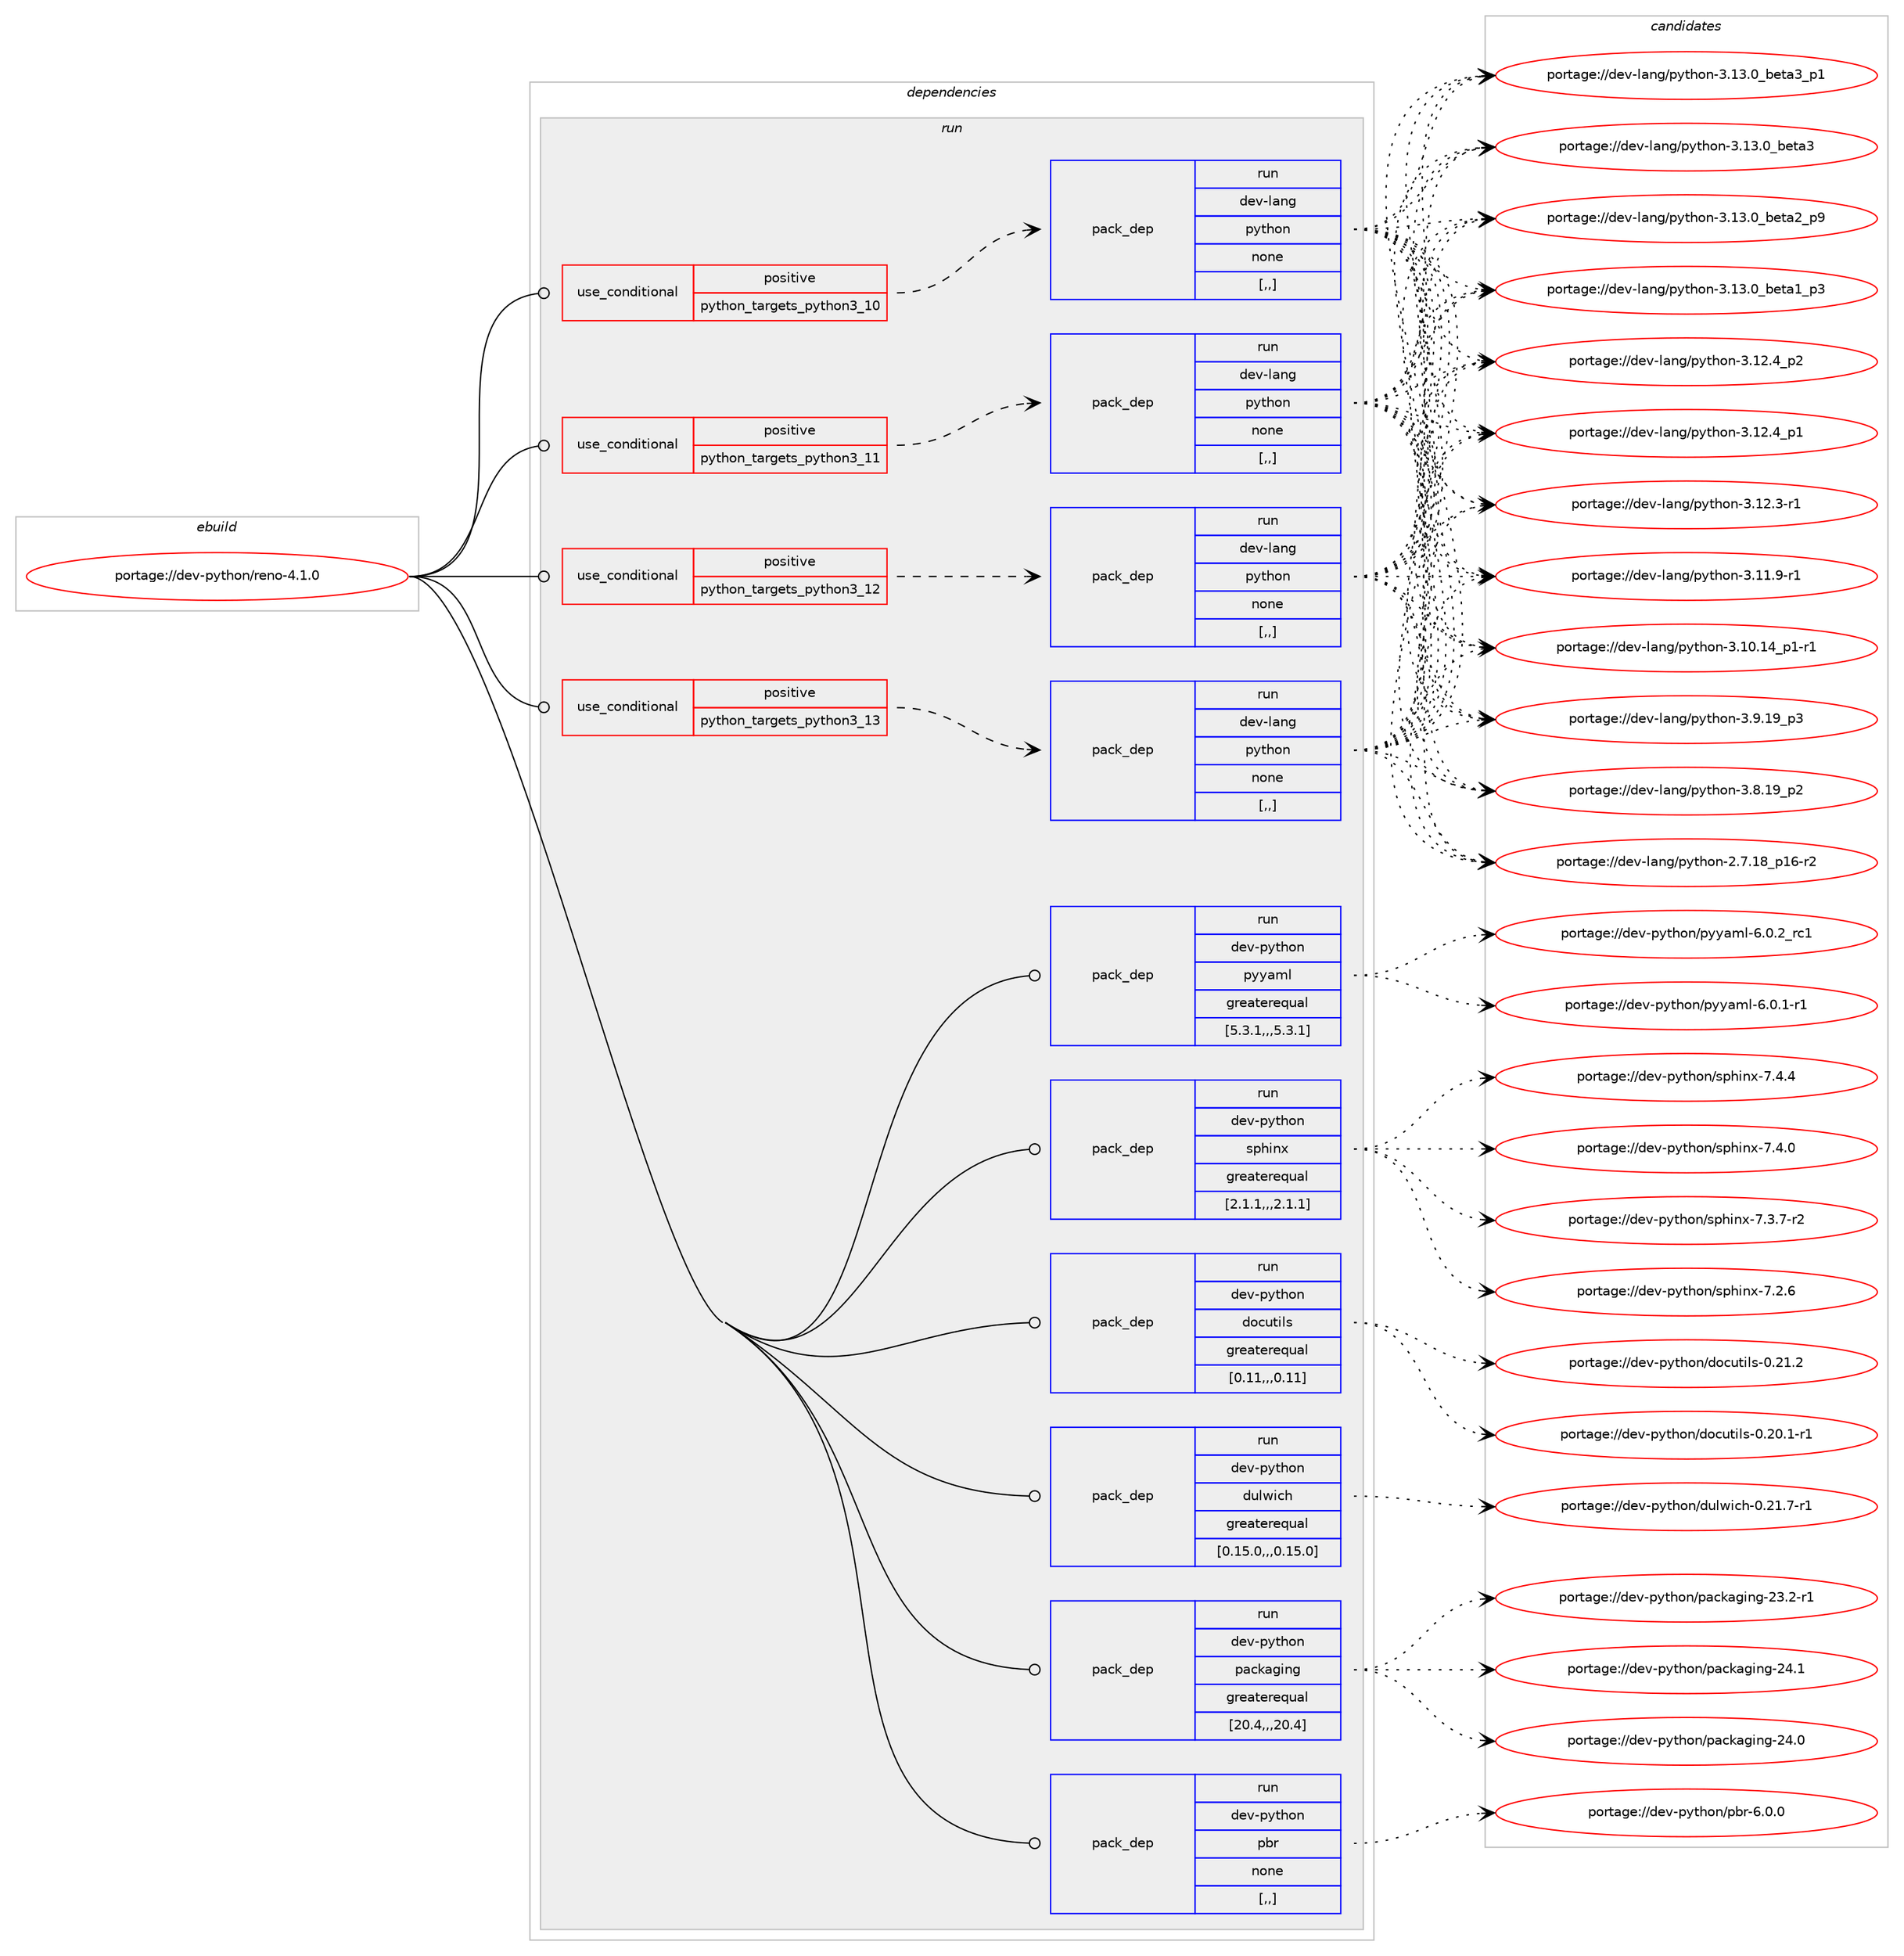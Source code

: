 digraph prolog {

# *************
# Graph options
# *************

newrank=true;
concentrate=true;
compound=true;
graph [rankdir=LR,fontname=Helvetica,fontsize=10,ranksep=1.5];#, ranksep=2.5, nodesep=0.2];
edge  [arrowhead=vee];
node  [fontname=Helvetica,fontsize=10];

# **********
# The ebuild
# **********

subgraph cluster_leftcol {
color=gray;
label=<<i>ebuild</i>>;
id [label="portage://dev-python/reno-4.1.0", color=red, width=4, href="../dev-python/reno-4.1.0.svg"];
}

# ****************
# The dependencies
# ****************

subgraph cluster_midcol {
color=gray;
label=<<i>dependencies</i>>;
subgraph cluster_compile {
fillcolor="#eeeeee";
style=filled;
label=<<i>compile</i>>;
}
subgraph cluster_compileandrun {
fillcolor="#eeeeee";
style=filled;
label=<<i>compile and run</i>>;
}
subgraph cluster_run {
fillcolor="#eeeeee";
style=filled;
label=<<i>run</i>>;
subgraph cond38784 {
dependency161304 [label=<<TABLE BORDER="0" CELLBORDER="1" CELLSPACING="0" CELLPADDING="4"><TR><TD ROWSPAN="3" CELLPADDING="10">use_conditional</TD></TR><TR><TD>positive</TD></TR><TR><TD>python_targets_python3_10</TD></TR></TABLE>>, shape=none, color=red];
subgraph pack121248 {
dependency161305 [label=<<TABLE BORDER="0" CELLBORDER="1" CELLSPACING="0" CELLPADDING="4" WIDTH="220"><TR><TD ROWSPAN="6" CELLPADDING="30">pack_dep</TD></TR><TR><TD WIDTH="110">run</TD></TR><TR><TD>dev-lang</TD></TR><TR><TD>python</TD></TR><TR><TD>none</TD></TR><TR><TD>[,,]</TD></TR></TABLE>>, shape=none, color=blue];
}
dependency161304:e -> dependency161305:w [weight=20,style="dashed",arrowhead="vee"];
}
id:e -> dependency161304:w [weight=20,style="solid",arrowhead="odot"];
subgraph cond38785 {
dependency161306 [label=<<TABLE BORDER="0" CELLBORDER="1" CELLSPACING="0" CELLPADDING="4"><TR><TD ROWSPAN="3" CELLPADDING="10">use_conditional</TD></TR><TR><TD>positive</TD></TR><TR><TD>python_targets_python3_11</TD></TR></TABLE>>, shape=none, color=red];
subgraph pack121249 {
dependency161307 [label=<<TABLE BORDER="0" CELLBORDER="1" CELLSPACING="0" CELLPADDING="4" WIDTH="220"><TR><TD ROWSPAN="6" CELLPADDING="30">pack_dep</TD></TR><TR><TD WIDTH="110">run</TD></TR><TR><TD>dev-lang</TD></TR><TR><TD>python</TD></TR><TR><TD>none</TD></TR><TR><TD>[,,]</TD></TR></TABLE>>, shape=none, color=blue];
}
dependency161306:e -> dependency161307:w [weight=20,style="dashed",arrowhead="vee"];
}
id:e -> dependency161306:w [weight=20,style="solid",arrowhead="odot"];
subgraph cond38786 {
dependency161308 [label=<<TABLE BORDER="0" CELLBORDER="1" CELLSPACING="0" CELLPADDING="4"><TR><TD ROWSPAN="3" CELLPADDING="10">use_conditional</TD></TR><TR><TD>positive</TD></TR><TR><TD>python_targets_python3_12</TD></TR></TABLE>>, shape=none, color=red];
subgraph pack121250 {
dependency161309 [label=<<TABLE BORDER="0" CELLBORDER="1" CELLSPACING="0" CELLPADDING="4" WIDTH="220"><TR><TD ROWSPAN="6" CELLPADDING="30">pack_dep</TD></TR><TR><TD WIDTH="110">run</TD></TR><TR><TD>dev-lang</TD></TR><TR><TD>python</TD></TR><TR><TD>none</TD></TR><TR><TD>[,,]</TD></TR></TABLE>>, shape=none, color=blue];
}
dependency161308:e -> dependency161309:w [weight=20,style="dashed",arrowhead="vee"];
}
id:e -> dependency161308:w [weight=20,style="solid",arrowhead="odot"];
subgraph cond38787 {
dependency161310 [label=<<TABLE BORDER="0" CELLBORDER="1" CELLSPACING="0" CELLPADDING="4"><TR><TD ROWSPAN="3" CELLPADDING="10">use_conditional</TD></TR><TR><TD>positive</TD></TR><TR><TD>python_targets_python3_13</TD></TR></TABLE>>, shape=none, color=red];
subgraph pack121251 {
dependency161311 [label=<<TABLE BORDER="0" CELLBORDER="1" CELLSPACING="0" CELLPADDING="4" WIDTH="220"><TR><TD ROWSPAN="6" CELLPADDING="30">pack_dep</TD></TR><TR><TD WIDTH="110">run</TD></TR><TR><TD>dev-lang</TD></TR><TR><TD>python</TD></TR><TR><TD>none</TD></TR><TR><TD>[,,]</TD></TR></TABLE>>, shape=none, color=blue];
}
dependency161310:e -> dependency161311:w [weight=20,style="dashed",arrowhead="vee"];
}
id:e -> dependency161310:w [weight=20,style="solid",arrowhead="odot"];
subgraph pack121252 {
dependency161312 [label=<<TABLE BORDER="0" CELLBORDER="1" CELLSPACING="0" CELLPADDING="4" WIDTH="220"><TR><TD ROWSPAN="6" CELLPADDING="30">pack_dep</TD></TR><TR><TD WIDTH="110">run</TD></TR><TR><TD>dev-python</TD></TR><TR><TD>docutils</TD></TR><TR><TD>greaterequal</TD></TR><TR><TD>[0.11,,,0.11]</TD></TR></TABLE>>, shape=none, color=blue];
}
id:e -> dependency161312:w [weight=20,style="solid",arrowhead="odot"];
subgraph pack121253 {
dependency161313 [label=<<TABLE BORDER="0" CELLBORDER="1" CELLSPACING="0" CELLPADDING="4" WIDTH="220"><TR><TD ROWSPAN="6" CELLPADDING="30">pack_dep</TD></TR><TR><TD WIDTH="110">run</TD></TR><TR><TD>dev-python</TD></TR><TR><TD>dulwich</TD></TR><TR><TD>greaterequal</TD></TR><TR><TD>[0.15.0,,,0.15.0]</TD></TR></TABLE>>, shape=none, color=blue];
}
id:e -> dependency161313:w [weight=20,style="solid",arrowhead="odot"];
subgraph pack121254 {
dependency161314 [label=<<TABLE BORDER="0" CELLBORDER="1" CELLSPACING="0" CELLPADDING="4" WIDTH="220"><TR><TD ROWSPAN="6" CELLPADDING="30">pack_dep</TD></TR><TR><TD WIDTH="110">run</TD></TR><TR><TD>dev-python</TD></TR><TR><TD>packaging</TD></TR><TR><TD>greaterequal</TD></TR><TR><TD>[20.4,,,20.4]</TD></TR></TABLE>>, shape=none, color=blue];
}
id:e -> dependency161314:w [weight=20,style="solid",arrowhead="odot"];
subgraph pack121255 {
dependency161315 [label=<<TABLE BORDER="0" CELLBORDER="1" CELLSPACING="0" CELLPADDING="4" WIDTH="220"><TR><TD ROWSPAN="6" CELLPADDING="30">pack_dep</TD></TR><TR><TD WIDTH="110">run</TD></TR><TR><TD>dev-python</TD></TR><TR><TD>pbr</TD></TR><TR><TD>none</TD></TR><TR><TD>[,,]</TD></TR></TABLE>>, shape=none, color=blue];
}
id:e -> dependency161315:w [weight=20,style="solid",arrowhead="odot"];
subgraph pack121256 {
dependency161316 [label=<<TABLE BORDER="0" CELLBORDER="1" CELLSPACING="0" CELLPADDING="4" WIDTH="220"><TR><TD ROWSPAN="6" CELLPADDING="30">pack_dep</TD></TR><TR><TD WIDTH="110">run</TD></TR><TR><TD>dev-python</TD></TR><TR><TD>pyyaml</TD></TR><TR><TD>greaterequal</TD></TR><TR><TD>[5.3.1,,,5.3.1]</TD></TR></TABLE>>, shape=none, color=blue];
}
id:e -> dependency161316:w [weight=20,style="solid",arrowhead="odot"];
subgraph pack121257 {
dependency161317 [label=<<TABLE BORDER="0" CELLBORDER="1" CELLSPACING="0" CELLPADDING="4" WIDTH="220"><TR><TD ROWSPAN="6" CELLPADDING="30">pack_dep</TD></TR><TR><TD WIDTH="110">run</TD></TR><TR><TD>dev-python</TD></TR><TR><TD>sphinx</TD></TR><TR><TD>greaterequal</TD></TR><TR><TD>[2.1.1,,,2.1.1]</TD></TR></TABLE>>, shape=none, color=blue];
}
id:e -> dependency161317:w [weight=20,style="solid",arrowhead="odot"];
}
}

# **************
# The candidates
# **************

subgraph cluster_choices {
rank=same;
color=gray;
label=<<i>candidates</i>>;

subgraph choice121248 {
color=black;
nodesep=1;
choice10010111845108971101034711212111610411111045514649514648959810111697519511249 [label="portage://dev-lang/python-3.13.0_beta3_p1", color=red, width=4,href="../dev-lang/python-3.13.0_beta3_p1.svg"];
choice1001011184510897110103471121211161041111104551464951464895981011169751 [label="portage://dev-lang/python-3.13.0_beta3", color=red, width=4,href="../dev-lang/python-3.13.0_beta3.svg"];
choice10010111845108971101034711212111610411111045514649514648959810111697509511257 [label="portage://dev-lang/python-3.13.0_beta2_p9", color=red, width=4,href="../dev-lang/python-3.13.0_beta2_p9.svg"];
choice10010111845108971101034711212111610411111045514649514648959810111697499511251 [label="portage://dev-lang/python-3.13.0_beta1_p3", color=red, width=4,href="../dev-lang/python-3.13.0_beta1_p3.svg"];
choice100101118451089711010347112121116104111110455146495046529511250 [label="portage://dev-lang/python-3.12.4_p2", color=red, width=4,href="../dev-lang/python-3.12.4_p2.svg"];
choice100101118451089711010347112121116104111110455146495046529511249 [label="portage://dev-lang/python-3.12.4_p1", color=red, width=4,href="../dev-lang/python-3.12.4_p1.svg"];
choice100101118451089711010347112121116104111110455146495046514511449 [label="portage://dev-lang/python-3.12.3-r1", color=red, width=4,href="../dev-lang/python-3.12.3-r1.svg"];
choice100101118451089711010347112121116104111110455146494946574511449 [label="portage://dev-lang/python-3.11.9-r1", color=red, width=4,href="../dev-lang/python-3.11.9-r1.svg"];
choice100101118451089711010347112121116104111110455146494846495295112494511449 [label="portage://dev-lang/python-3.10.14_p1-r1", color=red, width=4,href="../dev-lang/python-3.10.14_p1-r1.svg"];
choice100101118451089711010347112121116104111110455146574649579511251 [label="portage://dev-lang/python-3.9.19_p3", color=red, width=4,href="../dev-lang/python-3.9.19_p3.svg"];
choice100101118451089711010347112121116104111110455146564649579511250 [label="portage://dev-lang/python-3.8.19_p2", color=red, width=4,href="../dev-lang/python-3.8.19_p2.svg"];
choice100101118451089711010347112121116104111110455046554649569511249544511450 [label="portage://dev-lang/python-2.7.18_p16-r2", color=red, width=4,href="../dev-lang/python-2.7.18_p16-r2.svg"];
dependency161305:e -> choice10010111845108971101034711212111610411111045514649514648959810111697519511249:w [style=dotted,weight="100"];
dependency161305:e -> choice1001011184510897110103471121211161041111104551464951464895981011169751:w [style=dotted,weight="100"];
dependency161305:e -> choice10010111845108971101034711212111610411111045514649514648959810111697509511257:w [style=dotted,weight="100"];
dependency161305:e -> choice10010111845108971101034711212111610411111045514649514648959810111697499511251:w [style=dotted,weight="100"];
dependency161305:e -> choice100101118451089711010347112121116104111110455146495046529511250:w [style=dotted,weight="100"];
dependency161305:e -> choice100101118451089711010347112121116104111110455146495046529511249:w [style=dotted,weight="100"];
dependency161305:e -> choice100101118451089711010347112121116104111110455146495046514511449:w [style=dotted,weight="100"];
dependency161305:e -> choice100101118451089711010347112121116104111110455146494946574511449:w [style=dotted,weight="100"];
dependency161305:e -> choice100101118451089711010347112121116104111110455146494846495295112494511449:w [style=dotted,weight="100"];
dependency161305:e -> choice100101118451089711010347112121116104111110455146574649579511251:w [style=dotted,weight="100"];
dependency161305:e -> choice100101118451089711010347112121116104111110455146564649579511250:w [style=dotted,weight="100"];
dependency161305:e -> choice100101118451089711010347112121116104111110455046554649569511249544511450:w [style=dotted,weight="100"];
}
subgraph choice121249 {
color=black;
nodesep=1;
choice10010111845108971101034711212111610411111045514649514648959810111697519511249 [label="portage://dev-lang/python-3.13.0_beta3_p1", color=red, width=4,href="../dev-lang/python-3.13.0_beta3_p1.svg"];
choice1001011184510897110103471121211161041111104551464951464895981011169751 [label="portage://dev-lang/python-3.13.0_beta3", color=red, width=4,href="../dev-lang/python-3.13.0_beta3.svg"];
choice10010111845108971101034711212111610411111045514649514648959810111697509511257 [label="portage://dev-lang/python-3.13.0_beta2_p9", color=red, width=4,href="../dev-lang/python-3.13.0_beta2_p9.svg"];
choice10010111845108971101034711212111610411111045514649514648959810111697499511251 [label="portage://dev-lang/python-3.13.0_beta1_p3", color=red, width=4,href="../dev-lang/python-3.13.0_beta1_p3.svg"];
choice100101118451089711010347112121116104111110455146495046529511250 [label="portage://dev-lang/python-3.12.4_p2", color=red, width=4,href="../dev-lang/python-3.12.4_p2.svg"];
choice100101118451089711010347112121116104111110455146495046529511249 [label="portage://dev-lang/python-3.12.4_p1", color=red, width=4,href="../dev-lang/python-3.12.4_p1.svg"];
choice100101118451089711010347112121116104111110455146495046514511449 [label="portage://dev-lang/python-3.12.3-r1", color=red, width=4,href="../dev-lang/python-3.12.3-r1.svg"];
choice100101118451089711010347112121116104111110455146494946574511449 [label="portage://dev-lang/python-3.11.9-r1", color=red, width=4,href="../dev-lang/python-3.11.9-r1.svg"];
choice100101118451089711010347112121116104111110455146494846495295112494511449 [label="portage://dev-lang/python-3.10.14_p1-r1", color=red, width=4,href="../dev-lang/python-3.10.14_p1-r1.svg"];
choice100101118451089711010347112121116104111110455146574649579511251 [label="portage://dev-lang/python-3.9.19_p3", color=red, width=4,href="../dev-lang/python-3.9.19_p3.svg"];
choice100101118451089711010347112121116104111110455146564649579511250 [label="portage://dev-lang/python-3.8.19_p2", color=red, width=4,href="../dev-lang/python-3.8.19_p2.svg"];
choice100101118451089711010347112121116104111110455046554649569511249544511450 [label="portage://dev-lang/python-2.7.18_p16-r2", color=red, width=4,href="../dev-lang/python-2.7.18_p16-r2.svg"];
dependency161307:e -> choice10010111845108971101034711212111610411111045514649514648959810111697519511249:w [style=dotted,weight="100"];
dependency161307:e -> choice1001011184510897110103471121211161041111104551464951464895981011169751:w [style=dotted,weight="100"];
dependency161307:e -> choice10010111845108971101034711212111610411111045514649514648959810111697509511257:w [style=dotted,weight="100"];
dependency161307:e -> choice10010111845108971101034711212111610411111045514649514648959810111697499511251:w [style=dotted,weight="100"];
dependency161307:e -> choice100101118451089711010347112121116104111110455146495046529511250:w [style=dotted,weight="100"];
dependency161307:e -> choice100101118451089711010347112121116104111110455146495046529511249:w [style=dotted,weight="100"];
dependency161307:e -> choice100101118451089711010347112121116104111110455146495046514511449:w [style=dotted,weight="100"];
dependency161307:e -> choice100101118451089711010347112121116104111110455146494946574511449:w [style=dotted,weight="100"];
dependency161307:e -> choice100101118451089711010347112121116104111110455146494846495295112494511449:w [style=dotted,weight="100"];
dependency161307:e -> choice100101118451089711010347112121116104111110455146574649579511251:w [style=dotted,weight="100"];
dependency161307:e -> choice100101118451089711010347112121116104111110455146564649579511250:w [style=dotted,weight="100"];
dependency161307:e -> choice100101118451089711010347112121116104111110455046554649569511249544511450:w [style=dotted,weight="100"];
}
subgraph choice121250 {
color=black;
nodesep=1;
choice10010111845108971101034711212111610411111045514649514648959810111697519511249 [label="portage://dev-lang/python-3.13.0_beta3_p1", color=red, width=4,href="../dev-lang/python-3.13.0_beta3_p1.svg"];
choice1001011184510897110103471121211161041111104551464951464895981011169751 [label="portage://dev-lang/python-3.13.0_beta3", color=red, width=4,href="../dev-lang/python-3.13.0_beta3.svg"];
choice10010111845108971101034711212111610411111045514649514648959810111697509511257 [label="portage://dev-lang/python-3.13.0_beta2_p9", color=red, width=4,href="../dev-lang/python-3.13.0_beta2_p9.svg"];
choice10010111845108971101034711212111610411111045514649514648959810111697499511251 [label="portage://dev-lang/python-3.13.0_beta1_p3", color=red, width=4,href="../dev-lang/python-3.13.0_beta1_p3.svg"];
choice100101118451089711010347112121116104111110455146495046529511250 [label="portage://dev-lang/python-3.12.4_p2", color=red, width=4,href="../dev-lang/python-3.12.4_p2.svg"];
choice100101118451089711010347112121116104111110455146495046529511249 [label="portage://dev-lang/python-3.12.4_p1", color=red, width=4,href="../dev-lang/python-3.12.4_p1.svg"];
choice100101118451089711010347112121116104111110455146495046514511449 [label="portage://dev-lang/python-3.12.3-r1", color=red, width=4,href="../dev-lang/python-3.12.3-r1.svg"];
choice100101118451089711010347112121116104111110455146494946574511449 [label="portage://dev-lang/python-3.11.9-r1", color=red, width=4,href="../dev-lang/python-3.11.9-r1.svg"];
choice100101118451089711010347112121116104111110455146494846495295112494511449 [label="portage://dev-lang/python-3.10.14_p1-r1", color=red, width=4,href="../dev-lang/python-3.10.14_p1-r1.svg"];
choice100101118451089711010347112121116104111110455146574649579511251 [label="portage://dev-lang/python-3.9.19_p3", color=red, width=4,href="../dev-lang/python-3.9.19_p3.svg"];
choice100101118451089711010347112121116104111110455146564649579511250 [label="portage://dev-lang/python-3.8.19_p2", color=red, width=4,href="../dev-lang/python-3.8.19_p2.svg"];
choice100101118451089711010347112121116104111110455046554649569511249544511450 [label="portage://dev-lang/python-2.7.18_p16-r2", color=red, width=4,href="../dev-lang/python-2.7.18_p16-r2.svg"];
dependency161309:e -> choice10010111845108971101034711212111610411111045514649514648959810111697519511249:w [style=dotted,weight="100"];
dependency161309:e -> choice1001011184510897110103471121211161041111104551464951464895981011169751:w [style=dotted,weight="100"];
dependency161309:e -> choice10010111845108971101034711212111610411111045514649514648959810111697509511257:w [style=dotted,weight="100"];
dependency161309:e -> choice10010111845108971101034711212111610411111045514649514648959810111697499511251:w [style=dotted,weight="100"];
dependency161309:e -> choice100101118451089711010347112121116104111110455146495046529511250:w [style=dotted,weight="100"];
dependency161309:e -> choice100101118451089711010347112121116104111110455146495046529511249:w [style=dotted,weight="100"];
dependency161309:e -> choice100101118451089711010347112121116104111110455146495046514511449:w [style=dotted,weight="100"];
dependency161309:e -> choice100101118451089711010347112121116104111110455146494946574511449:w [style=dotted,weight="100"];
dependency161309:e -> choice100101118451089711010347112121116104111110455146494846495295112494511449:w [style=dotted,weight="100"];
dependency161309:e -> choice100101118451089711010347112121116104111110455146574649579511251:w [style=dotted,weight="100"];
dependency161309:e -> choice100101118451089711010347112121116104111110455146564649579511250:w [style=dotted,weight="100"];
dependency161309:e -> choice100101118451089711010347112121116104111110455046554649569511249544511450:w [style=dotted,weight="100"];
}
subgraph choice121251 {
color=black;
nodesep=1;
choice10010111845108971101034711212111610411111045514649514648959810111697519511249 [label="portage://dev-lang/python-3.13.0_beta3_p1", color=red, width=4,href="../dev-lang/python-3.13.0_beta3_p1.svg"];
choice1001011184510897110103471121211161041111104551464951464895981011169751 [label="portage://dev-lang/python-3.13.0_beta3", color=red, width=4,href="../dev-lang/python-3.13.0_beta3.svg"];
choice10010111845108971101034711212111610411111045514649514648959810111697509511257 [label="portage://dev-lang/python-3.13.0_beta2_p9", color=red, width=4,href="../dev-lang/python-3.13.0_beta2_p9.svg"];
choice10010111845108971101034711212111610411111045514649514648959810111697499511251 [label="portage://dev-lang/python-3.13.0_beta1_p3", color=red, width=4,href="../dev-lang/python-3.13.0_beta1_p3.svg"];
choice100101118451089711010347112121116104111110455146495046529511250 [label="portage://dev-lang/python-3.12.4_p2", color=red, width=4,href="../dev-lang/python-3.12.4_p2.svg"];
choice100101118451089711010347112121116104111110455146495046529511249 [label="portage://dev-lang/python-3.12.4_p1", color=red, width=4,href="../dev-lang/python-3.12.4_p1.svg"];
choice100101118451089711010347112121116104111110455146495046514511449 [label="portage://dev-lang/python-3.12.3-r1", color=red, width=4,href="../dev-lang/python-3.12.3-r1.svg"];
choice100101118451089711010347112121116104111110455146494946574511449 [label="portage://dev-lang/python-3.11.9-r1", color=red, width=4,href="../dev-lang/python-3.11.9-r1.svg"];
choice100101118451089711010347112121116104111110455146494846495295112494511449 [label="portage://dev-lang/python-3.10.14_p1-r1", color=red, width=4,href="../dev-lang/python-3.10.14_p1-r1.svg"];
choice100101118451089711010347112121116104111110455146574649579511251 [label="portage://dev-lang/python-3.9.19_p3", color=red, width=4,href="../dev-lang/python-3.9.19_p3.svg"];
choice100101118451089711010347112121116104111110455146564649579511250 [label="portage://dev-lang/python-3.8.19_p2", color=red, width=4,href="../dev-lang/python-3.8.19_p2.svg"];
choice100101118451089711010347112121116104111110455046554649569511249544511450 [label="portage://dev-lang/python-2.7.18_p16-r2", color=red, width=4,href="../dev-lang/python-2.7.18_p16-r2.svg"];
dependency161311:e -> choice10010111845108971101034711212111610411111045514649514648959810111697519511249:w [style=dotted,weight="100"];
dependency161311:e -> choice1001011184510897110103471121211161041111104551464951464895981011169751:w [style=dotted,weight="100"];
dependency161311:e -> choice10010111845108971101034711212111610411111045514649514648959810111697509511257:w [style=dotted,weight="100"];
dependency161311:e -> choice10010111845108971101034711212111610411111045514649514648959810111697499511251:w [style=dotted,weight="100"];
dependency161311:e -> choice100101118451089711010347112121116104111110455146495046529511250:w [style=dotted,weight="100"];
dependency161311:e -> choice100101118451089711010347112121116104111110455146495046529511249:w [style=dotted,weight="100"];
dependency161311:e -> choice100101118451089711010347112121116104111110455146495046514511449:w [style=dotted,weight="100"];
dependency161311:e -> choice100101118451089711010347112121116104111110455146494946574511449:w [style=dotted,weight="100"];
dependency161311:e -> choice100101118451089711010347112121116104111110455146494846495295112494511449:w [style=dotted,weight="100"];
dependency161311:e -> choice100101118451089711010347112121116104111110455146574649579511251:w [style=dotted,weight="100"];
dependency161311:e -> choice100101118451089711010347112121116104111110455146564649579511250:w [style=dotted,weight="100"];
dependency161311:e -> choice100101118451089711010347112121116104111110455046554649569511249544511450:w [style=dotted,weight="100"];
}
subgraph choice121252 {
color=black;
nodesep=1;
choice10010111845112121116104111110471001119911711610510811545484650494650 [label="portage://dev-python/docutils-0.21.2", color=red, width=4,href="../dev-python/docutils-0.21.2.svg"];
choice100101118451121211161041111104710011199117116105108115454846504846494511449 [label="portage://dev-python/docutils-0.20.1-r1", color=red, width=4,href="../dev-python/docutils-0.20.1-r1.svg"];
dependency161312:e -> choice10010111845112121116104111110471001119911711610510811545484650494650:w [style=dotted,weight="100"];
dependency161312:e -> choice100101118451121211161041111104710011199117116105108115454846504846494511449:w [style=dotted,weight="100"];
}
subgraph choice121253 {
color=black;
nodesep=1;
choice100101118451121211161041111104710011710811910599104454846504946554511449 [label="portage://dev-python/dulwich-0.21.7-r1", color=red, width=4,href="../dev-python/dulwich-0.21.7-r1.svg"];
dependency161313:e -> choice100101118451121211161041111104710011710811910599104454846504946554511449:w [style=dotted,weight="100"];
}
subgraph choice121254 {
color=black;
nodesep=1;
choice10010111845112121116104111110471129799107971031051101034550524649 [label="portage://dev-python/packaging-24.1", color=red, width=4,href="../dev-python/packaging-24.1.svg"];
choice10010111845112121116104111110471129799107971031051101034550524648 [label="portage://dev-python/packaging-24.0", color=red, width=4,href="../dev-python/packaging-24.0.svg"];
choice100101118451121211161041111104711297991079710310511010345505146504511449 [label="portage://dev-python/packaging-23.2-r1", color=red, width=4,href="../dev-python/packaging-23.2-r1.svg"];
dependency161314:e -> choice10010111845112121116104111110471129799107971031051101034550524649:w [style=dotted,weight="100"];
dependency161314:e -> choice10010111845112121116104111110471129799107971031051101034550524648:w [style=dotted,weight="100"];
dependency161314:e -> choice100101118451121211161041111104711297991079710310511010345505146504511449:w [style=dotted,weight="100"];
}
subgraph choice121255 {
color=black;
nodesep=1;
choice100101118451121211161041111104711298114455446484648 [label="portage://dev-python/pbr-6.0.0", color=red, width=4,href="../dev-python/pbr-6.0.0.svg"];
dependency161315:e -> choice100101118451121211161041111104711298114455446484648:w [style=dotted,weight="100"];
}
subgraph choice121256 {
color=black;
nodesep=1;
choice100101118451121211161041111104711212112197109108455446484650951149949 [label="portage://dev-python/pyyaml-6.0.2_rc1", color=red, width=4,href="../dev-python/pyyaml-6.0.2_rc1.svg"];
choice1001011184511212111610411111047112121121971091084554464846494511449 [label="portage://dev-python/pyyaml-6.0.1-r1", color=red, width=4,href="../dev-python/pyyaml-6.0.1-r1.svg"];
dependency161316:e -> choice100101118451121211161041111104711212112197109108455446484650951149949:w [style=dotted,weight="100"];
dependency161316:e -> choice1001011184511212111610411111047112121121971091084554464846494511449:w [style=dotted,weight="100"];
}
subgraph choice121257 {
color=black;
nodesep=1;
choice1001011184511212111610411111047115112104105110120455546524652 [label="portage://dev-python/sphinx-7.4.4", color=red, width=4,href="../dev-python/sphinx-7.4.4.svg"];
choice1001011184511212111610411111047115112104105110120455546524648 [label="portage://dev-python/sphinx-7.4.0", color=red, width=4,href="../dev-python/sphinx-7.4.0.svg"];
choice10010111845112121116104111110471151121041051101204555465146554511450 [label="portage://dev-python/sphinx-7.3.7-r2", color=red, width=4,href="../dev-python/sphinx-7.3.7-r2.svg"];
choice1001011184511212111610411111047115112104105110120455546504654 [label="portage://dev-python/sphinx-7.2.6", color=red, width=4,href="../dev-python/sphinx-7.2.6.svg"];
dependency161317:e -> choice1001011184511212111610411111047115112104105110120455546524652:w [style=dotted,weight="100"];
dependency161317:e -> choice1001011184511212111610411111047115112104105110120455546524648:w [style=dotted,weight="100"];
dependency161317:e -> choice10010111845112121116104111110471151121041051101204555465146554511450:w [style=dotted,weight="100"];
dependency161317:e -> choice1001011184511212111610411111047115112104105110120455546504654:w [style=dotted,weight="100"];
}
}

}
